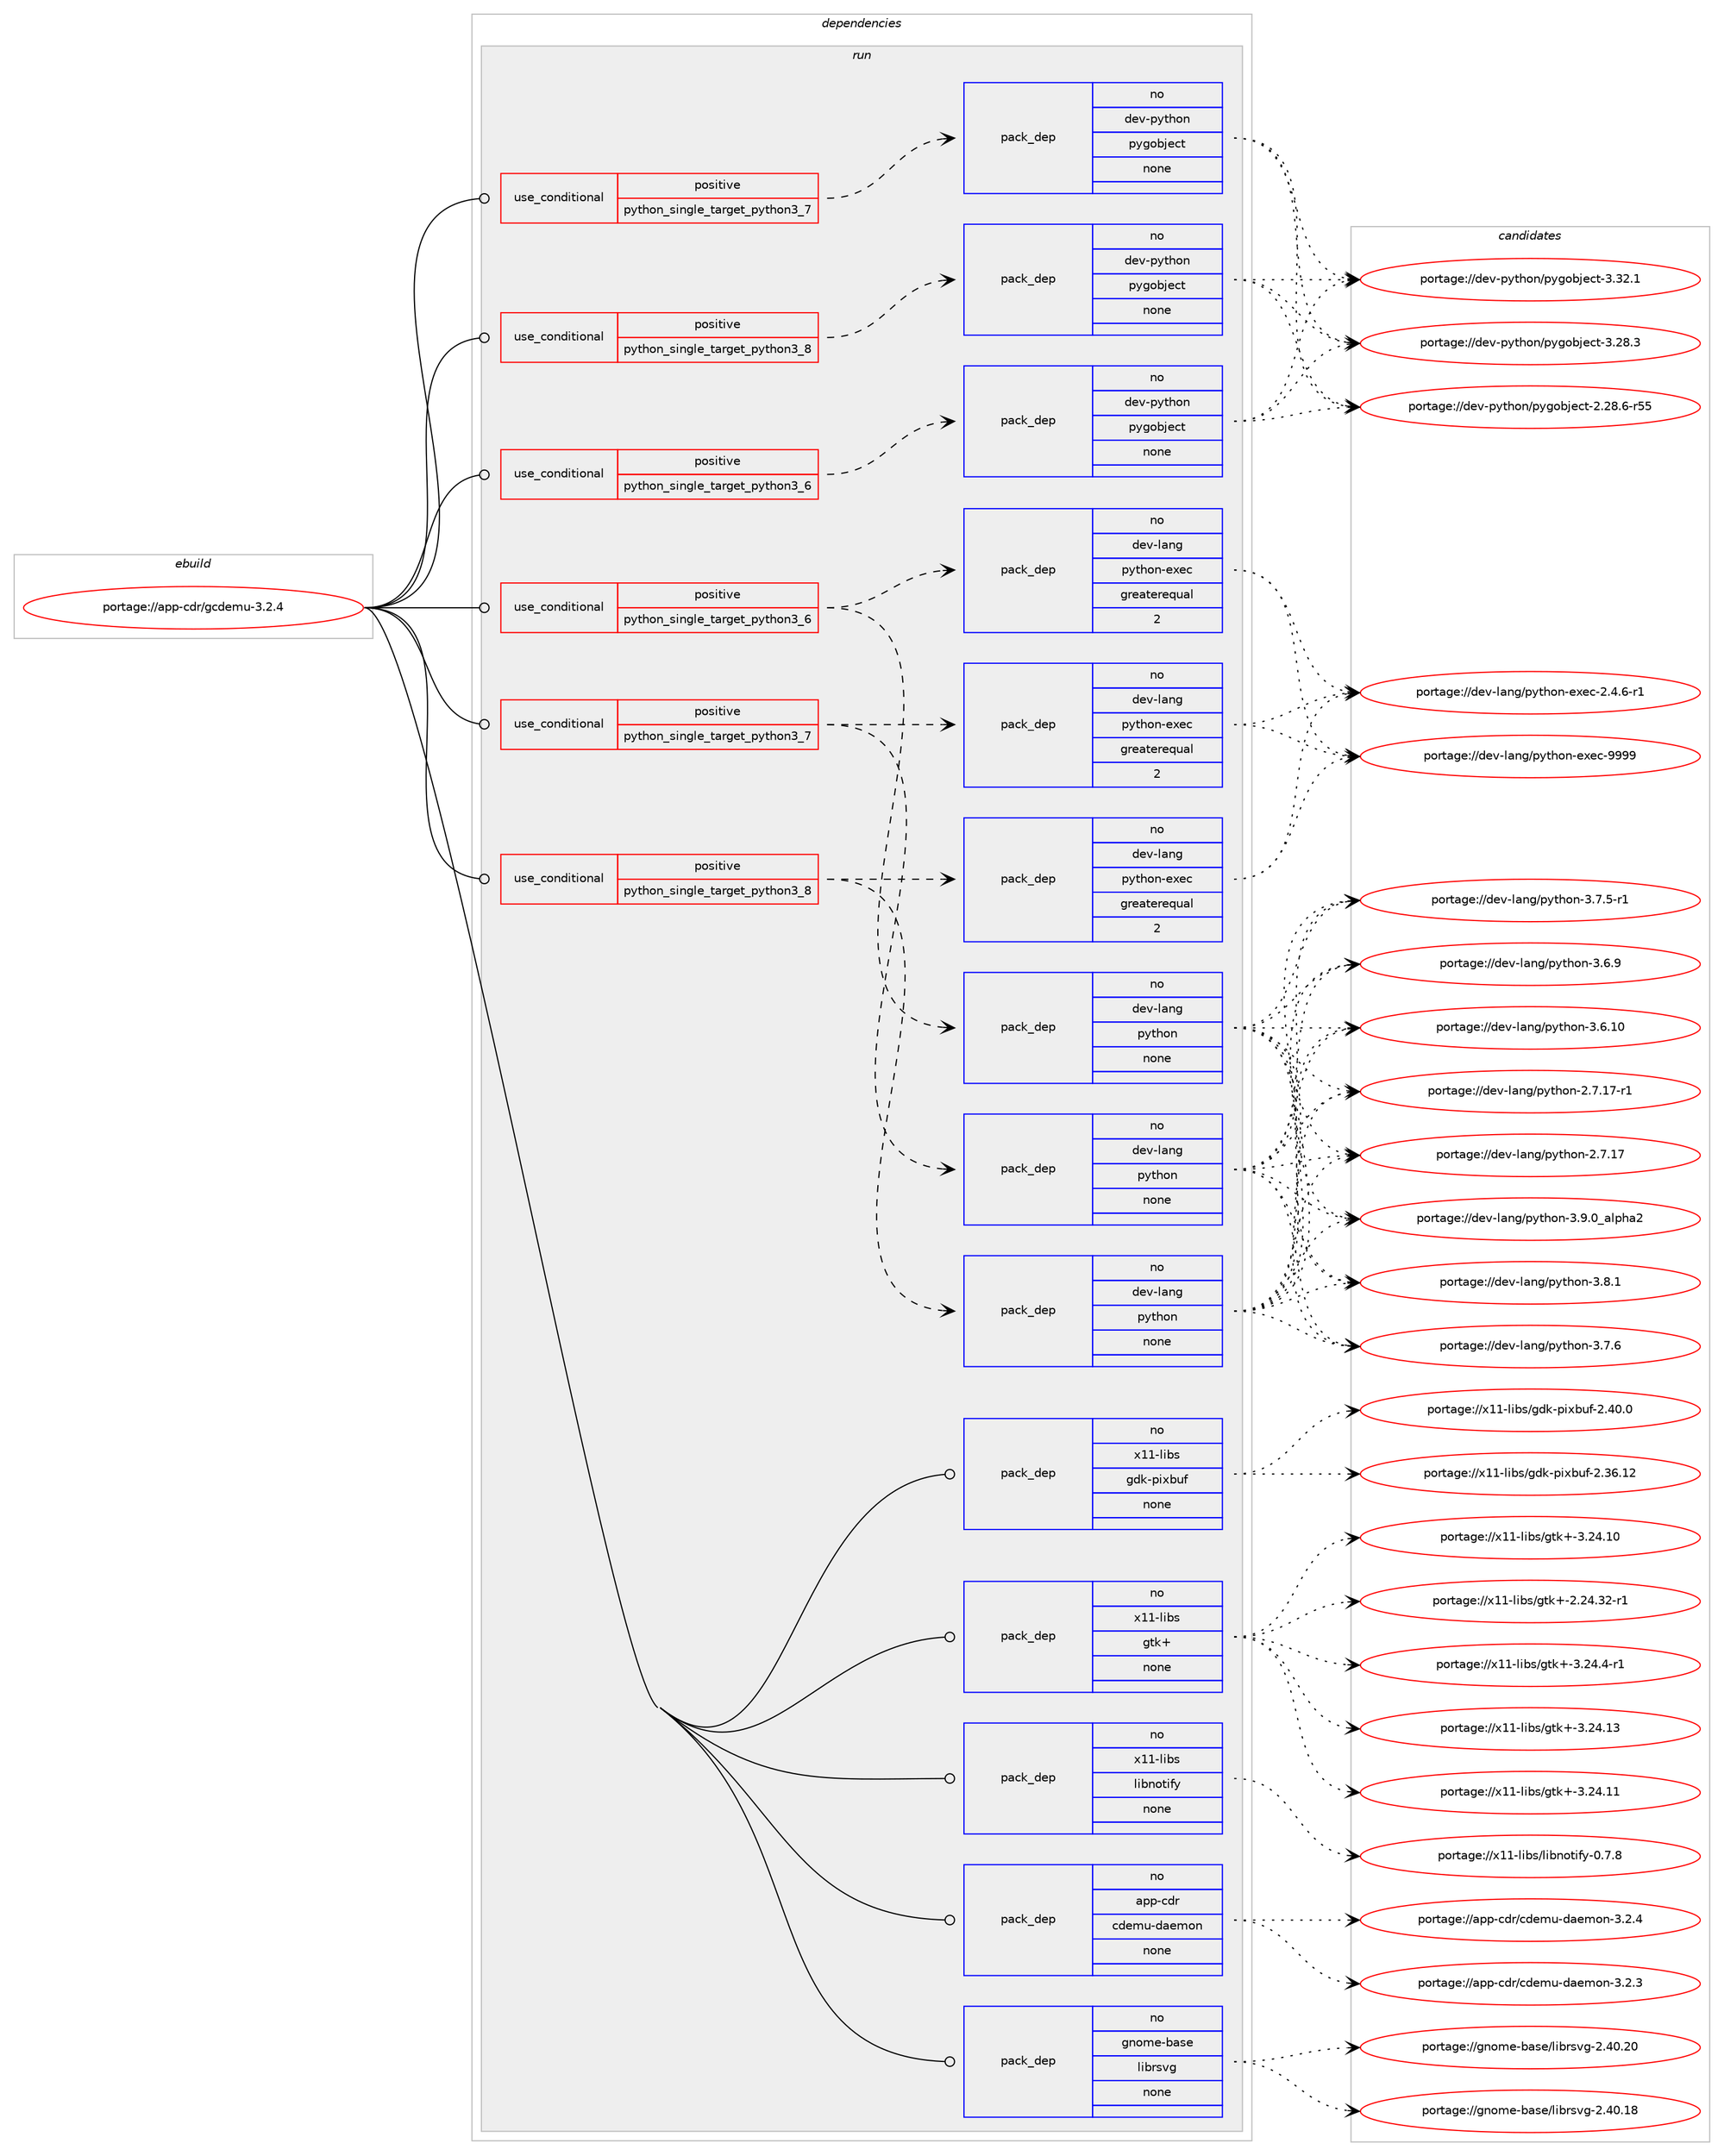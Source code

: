 digraph prolog {

# *************
# Graph options
# *************

newrank=true;
concentrate=true;
compound=true;
graph [rankdir=LR,fontname=Helvetica,fontsize=10,ranksep=1.5];#, ranksep=2.5, nodesep=0.2];
edge  [arrowhead=vee];
node  [fontname=Helvetica,fontsize=10];

# **********
# The ebuild
# **********

subgraph cluster_leftcol {
color=gray;
label=<<i>ebuild</i>>;
id [label="portage://app-cdr/gcdemu-3.2.4", color=red, width=4, href="../app-cdr/gcdemu-3.2.4.svg"];
}

# ****************
# The dependencies
# ****************

subgraph cluster_midcol {
color=gray;
label=<<i>dependencies</i>>;
subgraph cluster_compile {
fillcolor="#eeeeee";
style=filled;
label=<<i>compile</i>>;
}
subgraph cluster_compileandrun {
fillcolor="#eeeeee";
style=filled;
label=<<i>compile and run</i>>;
}
subgraph cluster_run {
fillcolor="#eeeeee";
style=filled;
label=<<i>run</i>>;
subgraph cond151786 {
dependency644410 [label=<<TABLE BORDER="0" CELLBORDER="1" CELLSPACING="0" CELLPADDING="4"><TR><TD ROWSPAN="3" CELLPADDING="10">use_conditional</TD></TR><TR><TD>positive</TD></TR><TR><TD>python_single_target_python3_6</TD></TR></TABLE>>, shape=none, color=red];
subgraph pack484044 {
dependency644411 [label=<<TABLE BORDER="0" CELLBORDER="1" CELLSPACING="0" CELLPADDING="4" WIDTH="220"><TR><TD ROWSPAN="6" CELLPADDING="30">pack_dep</TD></TR><TR><TD WIDTH="110">no</TD></TR><TR><TD>dev-lang</TD></TR><TR><TD>python</TD></TR><TR><TD>none</TD></TR><TR><TD></TD></TR></TABLE>>, shape=none, color=blue];
}
dependency644410:e -> dependency644411:w [weight=20,style="dashed",arrowhead="vee"];
subgraph pack484045 {
dependency644412 [label=<<TABLE BORDER="0" CELLBORDER="1" CELLSPACING="0" CELLPADDING="4" WIDTH="220"><TR><TD ROWSPAN="6" CELLPADDING="30">pack_dep</TD></TR><TR><TD WIDTH="110">no</TD></TR><TR><TD>dev-lang</TD></TR><TR><TD>python-exec</TD></TR><TR><TD>greaterequal</TD></TR><TR><TD>2</TD></TR></TABLE>>, shape=none, color=blue];
}
dependency644410:e -> dependency644412:w [weight=20,style="dashed",arrowhead="vee"];
}
id:e -> dependency644410:w [weight=20,style="solid",arrowhead="odot"];
subgraph cond151787 {
dependency644413 [label=<<TABLE BORDER="0" CELLBORDER="1" CELLSPACING="0" CELLPADDING="4"><TR><TD ROWSPAN="3" CELLPADDING="10">use_conditional</TD></TR><TR><TD>positive</TD></TR><TR><TD>python_single_target_python3_6</TD></TR></TABLE>>, shape=none, color=red];
subgraph pack484046 {
dependency644414 [label=<<TABLE BORDER="0" CELLBORDER="1" CELLSPACING="0" CELLPADDING="4" WIDTH="220"><TR><TD ROWSPAN="6" CELLPADDING="30">pack_dep</TD></TR><TR><TD WIDTH="110">no</TD></TR><TR><TD>dev-python</TD></TR><TR><TD>pygobject</TD></TR><TR><TD>none</TD></TR><TR><TD></TD></TR></TABLE>>, shape=none, color=blue];
}
dependency644413:e -> dependency644414:w [weight=20,style="dashed",arrowhead="vee"];
}
id:e -> dependency644413:w [weight=20,style="solid",arrowhead="odot"];
subgraph cond151788 {
dependency644415 [label=<<TABLE BORDER="0" CELLBORDER="1" CELLSPACING="0" CELLPADDING="4"><TR><TD ROWSPAN="3" CELLPADDING="10">use_conditional</TD></TR><TR><TD>positive</TD></TR><TR><TD>python_single_target_python3_7</TD></TR></TABLE>>, shape=none, color=red];
subgraph pack484047 {
dependency644416 [label=<<TABLE BORDER="0" CELLBORDER="1" CELLSPACING="0" CELLPADDING="4" WIDTH="220"><TR><TD ROWSPAN="6" CELLPADDING="30">pack_dep</TD></TR><TR><TD WIDTH="110">no</TD></TR><TR><TD>dev-lang</TD></TR><TR><TD>python</TD></TR><TR><TD>none</TD></TR><TR><TD></TD></TR></TABLE>>, shape=none, color=blue];
}
dependency644415:e -> dependency644416:w [weight=20,style="dashed",arrowhead="vee"];
subgraph pack484048 {
dependency644417 [label=<<TABLE BORDER="0" CELLBORDER="1" CELLSPACING="0" CELLPADDING="4" WIDTH="220"><TR><TD ROWSPAN="6" CELLPADDING="30">pack_dep</TD></TR><TR><TD WIDTH="110">no</TD></TR><TR><TD>dev-lang</TD></TR><TR><TD>python-exec</TD></TR><TR><TD>greaterequal</TD></TR><TR><TD>2</TD></TR></TABLE>>, shape=none, color=blue];
}
dependency644415:e -> dependency644417:w [weight=20,style="dashed",arrowhead="vee"];
}
id:e -> dependency644415:w [weight=20,style="solid",arrowhead="odot"];
subgraph cond151789 {
dependency644418 [label=<<TABLE BORDER="0" CELLBORDER="1" CELLSPACING="0" CELLPADDING="4"><TR><TD ROWSPAN="3" CELLPADDING="10">use_conditional</TD></TR><TR><TD>positive</TD></TR><TR><TD>python_single_target_python3_7</TD></TR></TABLE>>, shape=none, color=red];
subgraph pack484049 {
dependency644419 [label=<<TABLE BORDER="0" CELLBORDER="1" CELLSPACING="0" CELLPADDING="4" WIDTH="220"><TR><TD ROWSPAN="6" CELLPADDING="30">pack_dep</TD></TR><TR><TD WIDTH="110">no</TD></TR><TR><TD>dev-python</TD></TR><TR><TD>pygobject</TD></TR><TR><TD>none</TD></TR><TR><TD></TD></TR></TABLE>>, shape=none, color=blue];
}
dependency644418:e -> dependency644419:w [weight=20,style="dashed",arrowhead="vee"];
}
id:e -> dependency644418:w [weight=20,style="solid",arrowhead="odot"];
subgraph cond151790 {
dependency644420 [label=<<TABLE BORDER="0" CELLBORDER="1" CELLSPACING="0" CELLPADDING="4"><TR><TD ROWSPAN="3" CELLPADDING="10">use_conditional</TD></TR><TR><TD>positive</TD></TR><TR><TD>python_single_target_python3_8</TD></TR></TABLE>>, shape=none, color=red];
subgraph pack484050 {
dependency644421 [label=<<TABLE BORDER="0" CELLBORDER="1" CELLSPACING="0" CELLPADDING="4" WIDTH="220"><TR><TD ROWSPAN="6" CELLPADDING="30">pack_dep</TD></TR><TR><TD WIDTH="110">no</TD></TR><TR><TD>dev-lang</TD></TR><TR><TD>python</TD></TR><TR><TD>none</TD></TR><TR><TD></TD></TR></TABLE>>, shape=none, color=blue];
}
dependency644420:e -> dependency644421:w [weight=20,style="dashed",arrowhead="vee"];
subgraph pack484051 {
dependency644422 [label=<<TABLE BORDER="0" CELLBORDER="1" CELLSPACING="0" CELLPADDING="4" WIDTH="220"><TR><TD ROWSPAN="6" CELLPADDING="30">pack_dep</TD></TR><TR><TD WIDTH="110">no</TD></TR><TR><TD>dev-lang</TD></TR><TR><TD>python-exec</TD></TR><TR><TD>greaterequal</TD></TR><TR><TD>2</TD></TR></TABLE>>, shape=none, color=blue];
}
dependency644420:e -> dependency644422:w [weight=20,style="dashed",arrowhead="vee"];
}
id:e -> dependency644420:w [weight=20,style="solid",arrowhead="odot"];
subgraph cond151791 {
dependency644423 [label=<<TABLE BORDER="0" CELLBORDER="1" CELLSPACING="0" CELLPADDING="4"><TR><TD ROWSPAN="3" CELLPADDING="10">use_conditional</TD></TR><TR><TD>positive</TD></TR><TR><TD>python_single_target_python3_8</TD></TR></TABLE>>, shape=none, color=red];
subgraph pack484052 {
dependency644424 [label=<<TABLE BORDER="0" CELLBORDER="1" CELLSPACING="0" CELLPADDING="4" WIDTH="220"><TR><TD ROWSPAN="6" CELLPADDING="30">pack_dep</TD></TR><TR><TD WIDTH="110">no</TD></TR><TR><TD>dev-python</TD></TR><TR><TD>pygobject</TD></TR><TR><TD>none</TD></TR><TR><TD></TD></TR></TABLE>>, shape=none, color=blue];
}
dependency644423:e -> dependency644424:w [weight=20,style="dashed",arrowhead="vee"];
}
id:e -> dependency644423:w [weight=20,style="solid",arrowhead="odot"];
subgraph pack484053 {
dependency644425 [label=<<TABLE BORDER="0" CELLBORDER="1" CELLSPACING="0" CELLPADDING="4" WIDTH="220"><TR><TD ROWSPAN="6" CELLPADDING="30">pack_dep</TD></TR><TR><TD WIDTH="110">no</TD></TR><TR><TD>app-cdr</TD></TR><TR><TD>cdemu-daemon</TD></TR><TR><TD>none</TD></TR><TR><TD></TD></TR></TABLE>>, shape=none, color=blue];
}
id:e -> dependency644425:w [weight=20,style="solid",arrowhead="odot"];
subgraph pack484054 {
dependency644426 [label=<<TABLE BORDER="0" CELLBORDER="1" CELLSPACING="0" CELLPADDING="4" WIDTH="220"><TR><TD ROWSPAN="6" CELLPADDING="30">pack_dep</TD></TR><TR><TD WIDTH="110">no</TD></TR><TR><TD>gnome-base</TD></TR><TR><TD>librsvg</TD></TR><TR><TD>none</TD></TR><TR><TD></TD></TR></TABLE>>, shape=none, color=blue];
}
id:e -> dependency644426:w [weight=20,style="solid",arrowhead="odot"];
subgraph pack484055 {
dependency644427 [label=<<TABLE BORDER="0" CELLBORDER="1" CELLSPACING="0" CELLPADDING="4" WIDTH="220"><TR><TD ROWSPAN="6" CELLPADDING="30">pack_dep</TD></TR><TR><TD WIDTH="110">no</TD></TR><TR><TD>x11-libs</TD></TR><TR><TD>gdk-pixbuf</TD></TR><TR><TD>none</TD></TR><TR><TD></TD></TR></TABLE>>, shape=none, color=blue];
}
id:e -> dependency644427:w [weight=20,style="solid",arrowhead="odot"];
subgraph pack484056 {
dependency644428 [label=<<TABLE BORDER="0" CELLBORDER="1" CELLSPACING="0" CELLPADDING="4" WIDTH="220"><TR><TD ROWSPAN="6" CELLPADDING="30">pack_dep</TD></TR><TR><TD WIDTH="110">no</TD></TR><TR><TD>x11-libs</TD></TR><TR><TD>gtk+</TD></TR><TR><TD>none</TD></TR><TR><TD></TD></TR></TABLE>>, shape=none, color=blue];
}
id:e -> dependency644428:w [weight=20,style="solid",arrowhead="odot"];
subgraph pack484057 {
dependency644429 [label=<<TABLE BORDER="0" CELLBORDER="1" CELLSPACING="0" CELLPADDING="4" WIDTH="220"><TR><TD ROWSPAN="6" CELLPADDING="30">pack_dep</TD></TR><TR><TD WIDTH="110">no</TD></TR><TR><TD>x11-libs</TD></TR><TR><TD>libnotify</TD></TR><TR><TD>none</TD></TR><TR><TD></TD></TR></TABLE>>, shape=none, color=blue];
}
id:e -> dependency644429:w [weight=20,style="solid",arrowhead="odot"];
}
}

# **************
# The candidates
# **************

subgraph cluster_choices {
rank=same;
color=gray;
label=<<i>candidates</i>>;

subgraph choice484044 {
color=black;
nodesep=1;
choice10010111845108971101034711212111610411111045514657464895971081121049750 [label="portage://dev-lang/python-3.9.0_alpha2", color=red, width=4,href="../dev-lang/python-3.9.0_alpha2.svg"];
choice100101118451089711010347112121116104111110455146564649 [label="portage://dev-lang/python-3.8.1", color=red, width=4,href="../dev-lang/python-3.8.1.svg"];
choice100101118451089711010347112121116104111110455146554654 [label="portage://dev-lang/python-3.7.6", color=red, width=4,href="../dev-lang/python-3.7.6.svg"];
choice1001011184510897110103471121211161041111104551465546534511449 [label="portage://dev-lang/python-3.7.5-r1", color=red, width=4,href="../dev-lang/python-3.7.5-r1.svg"];
choice100101118451089711010347112121116104111110455146544657 [label="portage://dev-lang/python-3.6.9", color=red, width=4,href="../dev-lang/python-3.6.9.svg"];
choice10010111845108971101034711212111610411111045514654464948 [label="portage://dev-lang/python-3.6.10", color=red, width=4,href="../dev-lang/python-3.6.10.svg"];
choice100101118451089711010347112121116104111110455046554649554511449 [label="portage://dev-lang/python-2.7.17-r1", color=red, width=4,href="../dev-lang/python-2.7.17-r1.svg"];
choice10010111845108971101034711212111610411111045504655464955 [label="portage://dev-lang/python-2.7.17", color=red, width=4,href="../dev-lang/python-2.7.17.svg"];
dependency644411:e -> choice10010111845108971101034711212111610411111045514657464895971081121049750:w [style=dotted,weight="100"];
dependency644411:e -> choice100101118451089711010347112121116104111110455146564649:w [style=dotted,weight="100"];
dependency644411:e -> choice100101118451089711010347112121116104111110455146554654:w [style=dotted,weight="100"];
dependency644411:e -> choice1001011184510897110103471121211161041111104551465546534511449:w [style=dotted,weight="100"];
dependency644411:e -> choice100101118451089711010347112121116104111110455146544657:w [style=dotted,weight="100"];
dependency644411:e -> choice10010111845108971101034711212111610411111045514654464948:w [style=dotted,weight="100"];
dependency644411:e -> choice100101118451089711010347112121116104111110455046554649554511449:w [style=dotted,weight="100"];
dependency644411:e -> choice10010111845108971101034711212111610411111045504655464955:w [style=dotted,weight="100"];
}
subgraph choice484045 {
color=black;
nodesep=1;
choice10010111845108971101034711212111610411111045101120101994557575757 [label="portage://dev-lang/python-exec-9999", color=red, width=4,href="../dev-lang/python-exec-9999.svg"];
choice10010111845108971101034711212111610411111045101120101994550465246544511449 [label="portage://dev-lang/python-exec-2.4.6-r1", color=red, width=4,href="../dev-lang/python-exec-2.4.6-r1.svg"];
dependency644412:e -> choice10010111845108971101034711212111610411111045101120101994557575757:w [style=dotted,weight="100"];
dependency644412:e -> choice10010111845108971101034711212111610411111045101120101994550465246544511449:w [style=dotted,weight="100"];
}
subgraph choice484046 {
color=black;
nodesep=1;
choice1001011184511212111610411111047112121103111981061019911645514651504649 [label="portage://dev-python/pygobject-3.32.1", color=red, width=4,href="../dev-python/pygobject-3.32.1.svg"];
choice1001011184511212111610411111047112121103111981061019911645514650564651 [label="portage://dev-python/pygobject-3.28.3", color=red, width=4,href="../dev-python/pygobject-3.28.3.svg"];
choice1001011184511212111610411111047112121103111981061019911645504650564654451145353 [label="portage://dev-python/pygobject-2.28.6-r55", color=red, width=4,href="../dev-python/pygobject-2.28.6-r55.svg"];
dependency644414:e -> choice1001011184511212111610411111047112121103111981061019911645514651504649:w [style=dotted,weight="100"];
dependency644414:e -> choice1001011184511212111610411111047112121103111981061019911645514650564651:w [style=dotted,weight="100"];
dependency644414:e -> choice1001011184511212111610411111047112121103111981061019911645504650564654451145353:w [style=dotted,weight="100"];
}
subgraph choice484047 {
color=black;
nodesep=1;
choice10010111845108971101034711212111610411111045514657464895971081121049750 [label="portage://dev-lang/python-3.9.0_alpha2", color=red, width=4,href="../dev-lang/python-3.9.0_alpha2.svg"];
choice100101118451089711010347112121116104111110455146564649 [label="portage://dev-lang/python-3.8.1", color=red, width=4,href="../dev-lang/python-3.8.1.svg"];
choice100101118451089711010347112121116104111110455146554654 [label="portage://dev-lang/python-3.7.6", color=red, width=4,href="../dev-lang/python-3.7.6.svg"];
choice1001011184510897110103471121211161041111104551465546534511449 [label="portage://dev-lang/python-3.7.5-r1", color=red, width=4,href="../dev-lang/python-3.7.5-r1.svg"];
choice100101118451089711010347112121116104111110455146544657 [label="portage://dev-lang/python-3.6.9", color=red, width=4,href="../dev-lang/python-3.6.9.svg"];
choice10010111845108971101034711212111610411111045514654464948 [label="portage://dev-lang/python-3.6.10", color=red, width=4,href="../dev-lang/python-3.6.10.svg"];
choice100101118451089711010347112121116104111110455046554649554511449 [label="portage://dev-lang/python-2.7.17-r1", color=red, width=4,href="../dev-lang/python-2.7.17-r1.svg"];
choice10010111845108971101034711212111610411111045504655464955 [label="portage://dev-lang/python-2.7.17", color=red, width=4,href="../dev-lang/python-2.7.17.svg"];
dependency644416:e -> choice10010111845108971101034711212111610411111045514657464895971081121049750:w [style=dotted,weight="100"];
dependency644416:e -> choice100101118451089711010347112121116104111110455146564649:w [style=dotted,weight="100"];
dependency644416:e -> choice100101118451089711010347112121116104111110455146554654:w [style=dotted,weight="100"];
dependency644416:e -> choice1001011184510897110103471121211161041111104551465546534511449:w [style=dotted,weight="100"];
dependency644416:e -> choice100101118451089711010347112121116104111110455146544657:w [style=dotted,weight="100"];
dependency644416:e -> choice10010111845108971101034711212111610411111045514654464948:w [style=dotted,weight="100"];
dependency644416:e -> choice100101118451089711010347112121116104111110455046554649554511449:w [style=dotted,weight="100"];
dependency644416:e -> choice10010111845108971101034711212111610411111045504655464955:w [style=dotted,weight="100"];
}
subgraph choice484048 {
color=black;
nodesep=1;
choice10010111845108971101034711212111610411111045101120101994557575757 [label="portage://dev-lang/python-exec-9999", color=red, width=4,href="../dev-lang/python-exec-9999.svg"];
choice10010111845108971101034711212111610411111045101120101994550465246544511449 [label="portage://dev-lang/python-exec-2.4.6-r1", color=red, width=4,href="../dev-lang/python-exec-2.4.6-r1.svg"];
dependency644417:e -> choice10010111845108971101034711212111610411111045101120101994557575757:w [style=dotted,weight="100"];
dependency644417:e -> choice10010111845108971101034711212111610411111045101120101994550465246544511449:w [style=dotted,weight="100"];
}
subgraph choice484049 {
color=black;
nodesep=1;
choice1001011184511212111610411111047112121103111981061019911645514651504649 [label="portage://dev-python/pygobject-3.32.1", color=red, width=4,href="../dev-python/pygobject-3.32.1.svg"];
choice1001011184511212111610411111047112121103111981061019911645514650564651 [label="portage://dev-python/pygobject-3.28.3", color=red, width=4,href="../dev-python/pygobject-3.28.3.svg"];
choice1001011184511212111610411111047112121103111981061019911645504650564654451145353 [label="portage://dev-python/pygobject-2.28.6-r55", color=red, width=4,href="../dev-python/pygobject-2.28.6-r55.svg"];
dependency644419:e -> choice1001011184511212111610411111047112121103111981061019911645514651504649:w [style=dotted,weight="100"];
dependency644419:e -> choice1001011184511212111610411111047112121103111981061019911645514650564651:w [style=dotted,weight="100"];
dependency644419:e -> choice1001011184511212111610411111047112121103111981061019911645504650564654451145353:w [style=dotted,weight="100"];
}
subgraph choice484050 {
color=black;
nodesep=1;
choice10010111845108971101034711212111610411111045514657464895971081121049750 [label="portage://dev-lang/python-3.9.0_alpha2", color=red, width=4,href="../dev-lang/python-3.9.0_alpha2.svg"];
choice100101118451089711010347112121116104111110455146564649 [label="portage://dev-lang/python-3.8.1", color=red, width=4,href="../dev-lang/python-3.8.1.svg"];
choice100101118451089711010347112121116104111110455146554654 [label="portage://dev-lang/python-3.7.6", color=red, width=4,href="../dev-lang/python-3.7.6.svg"];
choice1001011184510897110103471121211161041111104551465546534511449 [label="portage://dev-lang/python-3.7.5-r1", color=red, width=4,href="../dev-lang/python-3.7.5-r1.svg"];
choice100101118451089711010347112121116104111110455146544657 [label="portage://dev-lang/python-3.6.9", color=red, width=4,href="../dev-lang/python-3.6.9.svg"];
choice10010111845108971101034711212111610411111045514654464948 [label="portage://dev-lang/python-3.6.10", color=red, width=4,href="../dev-lang/python-3.6.10.svg"];
choice100101118451089711010347112121116104111110455046554649554511449 [label="portage://dev-lang/python-2.7.17-r1", color=red, width=4,href="../dev-lang/python-2.7.17-r1.svg"];
choice10010111845108971101034711212111610411111045504655464955 [label="portage://dev-lang/python-2.7.17", color=red, width=4,href="../dev-lang/python-2.7.17.svg"];
dependency644421:e -> choice10010111845108971101034711212111610411111045514657464895971081121049750:w [style=dotted,weight="100"];
dependency644421:e -> choice100101118451089711010347112121116104111110455146564649:w [style=dotted,weight="100"];
dependency644421:e -> choice100101118451089711010347112121116104111110455146554654:w [style=dotted,weight="100"];
dependency644421:e -> choice1001011184510897110103471121211161041111104551465546534511449:w [style=dotted,weight="100"];
dependency644421:e -> choice100101118451089711010347112121116104111110455146544657:w [style=dotted,weight="100"];
dependency644421:e -> choice10010111845108971101034711212111610411111045514654464948:w [style=dotted,weight="100"];
dependency644421:e -> choice100101118451089711010347112121116104111110455046554649554511449:w [style=dotted,weight="100"];
dependency644421:e -> choice10010111845108971101034711212111610411111045504655464955:w [style=dotted,weight="100"];
}
subgraph choice484051 {
color=black;
nodesep=1;
choice10010111845108971101034711212111610411111045101120101994557575757 [label="portage://dev-lang/python-exec-9999", color=red, width=4,href="../dev-lang/python-exec-9999.svg"];
choice10010111845108971101034711212111610411111045101120101994550465246544511449 [label="portage://dev-lang/python-exec-2.4.6-r1", color=red, width=4,href="../dev-lang/python-exec-2.4.6-r1.svg"];
dependency644422:e -> choice10010111845108971101034711212111610411111045101120101994557575757:w [style=dotted,weight="100"];
dependency644422:e -> choice10010111845108971101034711212111610411111045101120101994550465246544511449:w [style=dotted,weight="100"];
}
subgraph choice484052 {
color=black;
nodesep=1;
choice1001011184511212111610411111047112121103111981061019911645514651504649 [label="portage://dev-python/pygobject-3.32.1", color=red, width=4,href="../dev-python/pygobject-3.32.1.svg"];
choice1001011184511212111610411111047112121103111981061019911645514650564651 [label="portage://dev-python/pygobject-3.28.3", color=red, width=4,href="../dev-python/pygobject-3.28.3.svg"];
choice1001011184511212111610411111047112121103111981061019911645504650564654451145353 [label="portage://dev-python/pygobject-2.28.6-r55", color=red, width=4,href="../dev-python/pygobject-2.28.6-r55.svg"];
dependency644424:e -> choice1001011184511212111610411111047112121103111981061019911645514651504649:w [style=dotted,weight="100"];
dependency644424:e -> choice1001011184511212111610411111047112121103111981061019911645514650564651:w [style=dotted,weight="100"];
dependency644424:e -> choice1001011184511212111610411111047112121103111981061019911645504650564654451145353:w [style=dotted,weight="100"];
}
subgraph choice484053 {
color=black;
nodesep=1;
choice97112112459910011447991001011091174510097101109111110455146504652 [label="portage://app-cdr/cdemu-daemon-3.2.4", color=red, width=4,href="../app-cdr/cdemu-daemon-3.2.4.svg"];
choice97112112459910011447991001011091174510097101109111110455146504651 [label="portage://app-cdr/cdemu-daemon-3.2.3", color=red, width=4,href="../app-cdr/cdemu-daemon-3.2.3.svg"];
dependency644425:e -> choice97112112459910011447991001011091174510097101109111110455146504652:w [style=dotted,weight="100"];
dependency644425:e -> choice97112112459910011447991001011091174510097101109111110455146504651:w [style=dotted,weight="100"];
}
subgraph choice484054 {
color=black;
nodesep=1;
choice10311011110910145989711510147108105981141151181034550465248465048 [label="portage://gnome-base/librsvg-2.40.20", color=red, width=4,href="../gnome-base/librsvg-2.40.20.svg"];
choice10311011110910145989711510147108105981141151181034550465248464956 [label="portage://gnome-base/librsvg-2.40.18", color=red, width=4,href="../gnome-base/librsvg-2.40.18.svg"];
dependency644426:e -> choice10311011110910145989711510147108105981141151181034550465248465048:w [style=dotted,weight="100"];
dependency644426:e -> choice10311011110910145989711510147108105981141151181034550465248464956:w [style=dotted,weight="100"];
}
subgraph choice484055 {
color=black;
nodesep=1;
choice1204949451081059811547103100107451121051209811710245504652484648 [label="portage://x11-libs/gdk-pixbuf-2.40.0", color=red, width=4,href="../x11-libs/gdk-pixbuf-2.40.0.svg"];
choice120494945108105981154710310010745112105120981171024550465154464950 [label="portage://x11-libs/gdk-pixbuf-2.36.12", color=red, width=4,href="../x11-libs/gdk-pixbuf-2.36.12.svg"];
dependency644427:e -> choice1204949451081059811547103100107451121051209811710245504652484648:w [style=dotted,weight="100"];
dependency644427:e -> choice120494945108105981154710310010745112105120981171024550465154464950:w [style=dotted,weight="100"];
}
subgraph choice484056 {
color=black;
nodesep=1;
choice120494945108105981154710311610743455146505246524511449 [label="portage://x11-libs/gtk+-3.24.4-r1", color=red, width=4,href="../x11-libs/gtk+-3.24.4-r1.svg"];
choice1204949451081059811547103116107434551465052464951 [label="portage://x11-libs/gtk+-3.24.13", color=red, width=4,href="../x11-libs/gtk+-3.24.13.svg"];
choice1204949451081059811547103116107434551465052464949 [label="portage://x11-libs/gtk+-3.24.11", color=red, width=4,href="../x11-libs/gtk+-3.24.11.svg"];
choice1204949451081059811547103116107434551465052464948 [label="portage://x11-libs/gtk+-3.24.10", color=red, width=4,href="../x11-libs/gtk+-3.24.10.svg"];
choice12049494510810598115471031161074345504650524651504511449 [label="portage://x11-libs/gtk+-2.24.32-r1", color=red, width=4,href="../x11-libs/gtk+-2.24.32-r1.svg"];
dependency644428:e -> choice120494945108105981154710311610743455146505246524511449:w [style=dotted,weight="100"];
dependency644428:e -> choice1204949451081059811547103116107434551465052464951:w [style=dotted,weight="100"];
dependency644428:e -> choice1204949451081059811547103116107434551465052464949:w [style=dotted,weight="100"];
dependency644428:e -> choice1204949451081059811547103116107434551465052464948:w [style=dotted,weight="100"];
dependency644428:e -> choice12049494510810598115471031161074345504650524651504511449:w [style=dotted,weight="100"];
}
subgraph choice484057 {
color=black;
nodesep=1;
choice120494945108105981154710810598110111116105102121454846554656 [label="portage://x11-libs/libnotify-0.7.8", color=red, width=4,href="../x11-libs/libnotify-0.7.8.svg"];
dependency644429:e -> choice120494945108105981154710810598110111116105102121454846554656:w [style=dotted,weight="100"];
}
}

}
